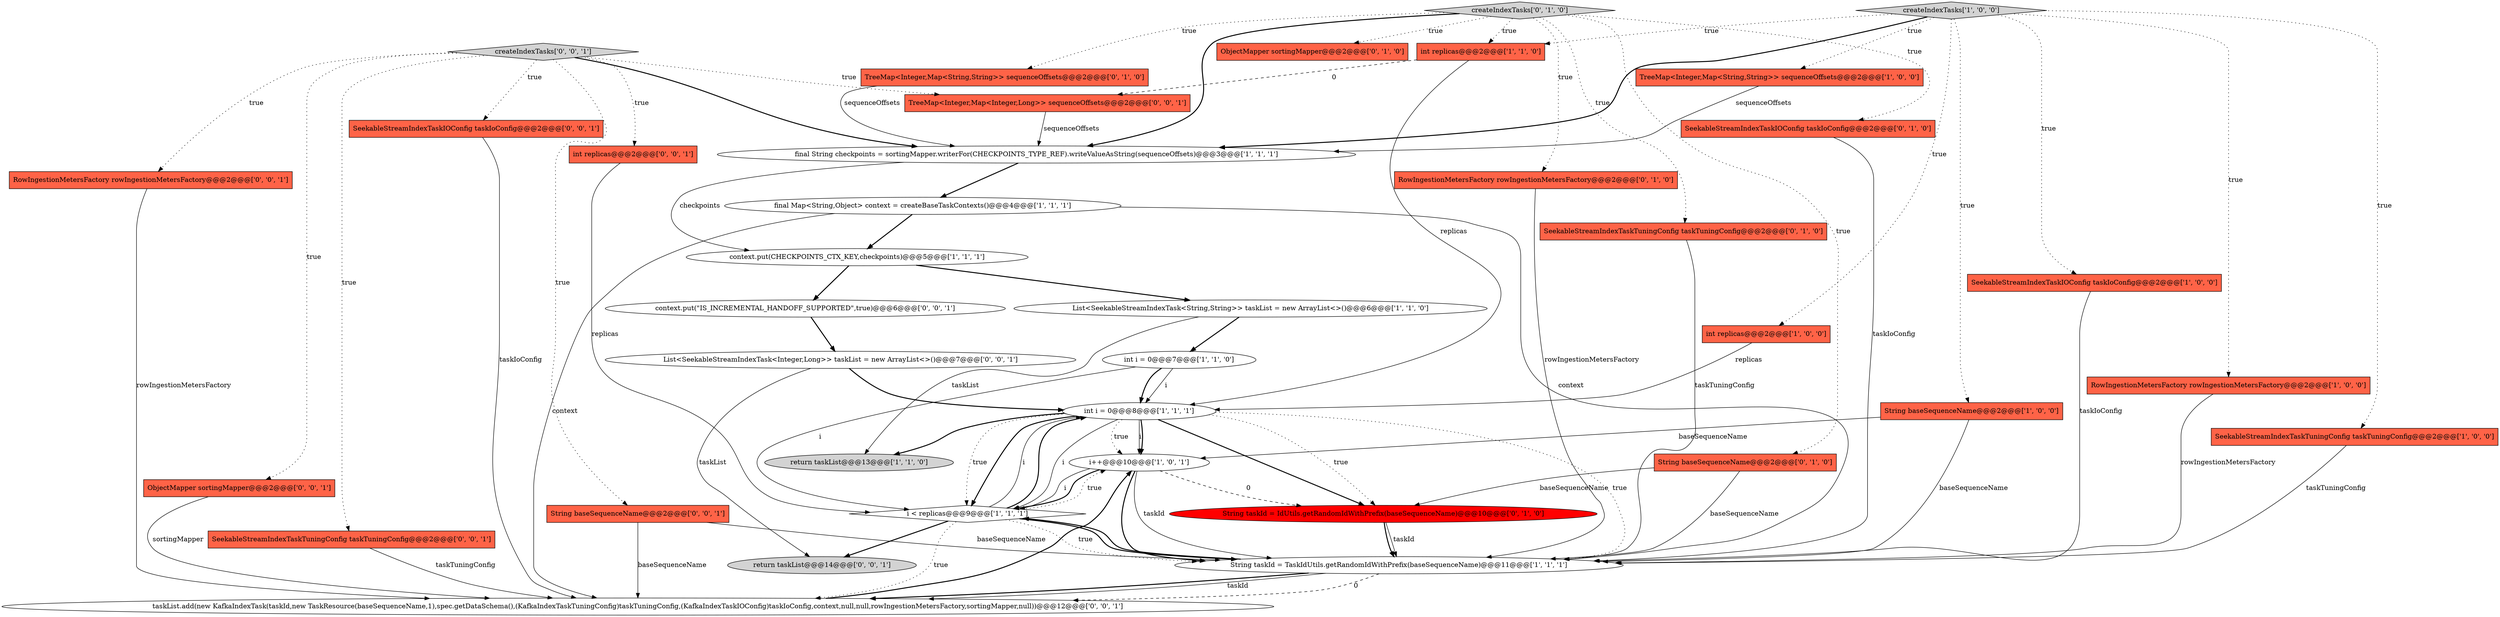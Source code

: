 digraph {
21 [style = filled, label = "TreeMap<Integer,Map<String,String>> sequenceOffsets@@@2@@@['0', '1', '0']", fillcolor = tomato, shape = box image = "AAA0AAABBB2BBB"];
11 [style = filled, label = "SeekableStreamIndexTaskIOConfig taskIoConfig@@@2@@@['1', '0', '0']", fillcolor = tomato, shape = box image = "AAA0AAABBB1BBB"];
9 [style = filled, label = "int replicas@@@2@@@['1', '0', '0']", fillcolor = tomato, shape = box image = "AAA0AAABBB1BBB"];
10 [style = filled, label = "i++@@@10@@@['1', '0', '1']", fillcolor = white, shape = ellipse image = "AAA0AAABBB1BBB"];
2 [style = filled, label = "int i = 0@@@8@@@['1', '1', '1']", fillcolor = white, shape = ellipse image = "AAA0AAABBB1BBB"];
37 [style = filled, label = "TreeMap<Integer,Map<Integer,Long>> sequenceOffsets@@@2@@@['0', '0', '1']", fillcolor = tomato, shape = box image = "AAA0AAABBB3BBB"];
17 [style = filled, label = "List<SeekableStreamIndexTask<String,String>> taskList = new ArrayList<>()@@@6@@@['1', '1', '0']", fillcolor = white, shape = ellipse image = "AAA0AAABBB1BBB"];
20 [style = filled, label = "SeekableStreamIndexTaskIOConfig taskIoConfig@@@2@@@['0', '1', '0']", fillcolor = tomato, shape = box image = "AAA0AAABBB2BBB"];
3 [style = filled, label = "return taskList@@@13@@@['1', '1', '0']", fillcolor = lightgray, shape = ellipse image = "AAA0AAABBB1BBB"];
15 [style = filled, label = "int i = 0@@@7@@@['1', '1', '0']", fillcolor = white, shape = ellipse image = "AAA0AAABBB1BBB"];
7 [style = filled, label = "i < replicas@@@9@@@['1', '1', '1']", fillcolor = white, shape = diamond image = "AAA0AAABBB1BBB"];
25 [style = filled, label = "createIndexTasks['0', '1', '0']", fillcolor = lightgray, shape = diamond image = "AAA0AAABBB2BBB"];
16 [style = filled, label = "String taskId = TaskIdUtils.getRandomIdWithPrefix(baseSequenceName)@@@11@@@['1', '1', '1']", fillcolor = white, shape = ellipse image = "AAA0AAABBB1BBB"];
12 [style = filled, label = "context.put(CHECKPOINTS_CTX_KEY,checkpoints)@@@5@@@['1', '1', '1']", fillcolor = white, shape = ellipse image = "AAA0AAABBB1BBB"];
28 [style = filled, label = "ObjectMapper sortingMapper@@@2@@@['0', '0', '1']", fillcolor = tomato, shape = box image = "AAA0AAABBB3BBB"];
31 [style = filled, label = "List<SeekableStreamIndexTask<Integer,Long>> taskList = new ArrayList<>()@@@7@@@['0', '0', '1']", fillcolor = white, shape = ellipse image = "AAA0AAABBB3BBB"];
5 [style = filled, label = "RowIngestionMetersFactory rowIngestionMetersFactory@@@2@@@['1', '0', '0']", fillcolor = tomato, shape = box image = "AAA0AAABBB1BBB"];
35 [style = filled, label = "context.put(\"IS_INCREMENTAL_HANDOFF_SUPPORTED\",true)@@@6@@@['0', '0', '1']", fillcolor = white, shape = ellipse image = "AAA0AAABBB3BBB"];
23 [style = filled, label = "String taskId = IdUtils.getRandomIdWithPrefix(baseSequenceName)@@@10@@@['0', '1', '0']", fillcolor = red, shape = ellipse image = "AAA1AAABBB2BBB"];
18 [style = filled, label = "String baseSequenceName@@@2@@@['0', '1', '0']", fillcolor = tomato, shape = box image = "AAA0AAABBB2BBB"];
8 [style = filled, label = "createIndexTasks['1', '0', '0']", fillcolor = lightgray, shape = diamond image = "AAA0AAABBB1BBB"];
29 [style = filled, label = "SeekableStreamIndexTaskTuningConfig taskTuningConfig@@@2@@@['0', '0', '1']", fillcolor = tomato, shape = box image = "AAA0AAABBB3BBB"];
32 [style = filled, label = "createIndexTasks['0', '0', '1']", fillcolor = lightgray, shape = diamond image = "AAA0AAABBB3BBB"];
27 [style = filled, label = "taskList.add(new KafkaIndexTask(taskId,new TaskResource(baseSequenceName,1),spec.getDataSchema(),(KafkaIndexTaskTuningConfig)taskTuningConfig,(KafkaIndexTaskIOConfig)taskIoConfig,context,null,null,rowIngestionMetersFactory,sortingMapper,null))@@@12@@@['0', '0', '1']", fillcolor = white, shape = ellipse image = "AAA0AAABBB3BBB"];
36 [style = filled, label = "return taskList@@@14@@@['0', '0', '1']", fillcolor = lightgray, shape = ellipse image = "AAA0AAABBB3BBB"];
6 [style = filled, label = "String baseSequenceName@@@2@@@['1', '0', '0']", fillcolor = tomato, shape = box image = "AAA0AAABBB1BBB"];
33 [style = filled, label = "SeekableStreamIndexTaskIOConfig taskIoConfig@@@2@@@['0', '0', '1']", fillcolor = tomato, shape = box image = "AAA0AAABBB3BBB"];
14 [style = filled, label = "final Map<String,Object> context = createBaseTaskContexts()@@@4@@@['1', '1', '1']", fillcolor = white, shape = ellipse image = "AAA0AAABBB1BBB"];
22 [style = filled, label = "RowIngestionMetersFactory rowIngestionMetersFactory@@@2@@@['0', '1', '0']", fillcolor = tomato, shape = box image = "AAA0AAABBB2BBB"];
19 [style = filled, label = "ObjectMapper sortingMapper@@@2@@@['0', '1', '0']", fillcolor = tomato, shape = box image = "AAA0AAABBB2BBB"];
26 [style = filled, label = "int replicas@@@2@@@['0', '0', '1']", fillcolor = tomato, shape = box image = "AAA0AAABBB3BBB"];
24 [style = filled, label = "SeekableStreamIndexTaskTuningConfig taskTuningConfig@@@2@@@['0', '1', '0']", fillcolor = tomato, shape = box image = "AAA0AAABBB2BBB"];
34 [style = filled, label = "String baseSequenceName@@@2@@@['0', '0', '1']", fillcolor = tomato, shape = box image = "AAA0AAABBB3BBB"];
13 [style = filled, label = "int replicas@@@2@@@['1', '1', '0']", fillcolor = tomato, shape = box image = "AAA0AAABBB1BBB"];
0 [style = filled, label = "final String checkpoints = sortingMapper.writerFor(CHECKPOINTS_TYPE_REF).writeValueAsString(sequenceOffsets)@@@3@@@['1', '1', '1']", fillcolor = white, shape = ellipse image = "AAA0AAABBB1BBB"];
1 [style = filled, label = "TreeMap<Integer,Map<String,String>> sequenceOffsets@@@2@@@['1', '0', '0']", fillcolor = tomato, shape = box image = "AAA0AAABBB1BBB"];
4 [style = filled, label = "SeekableStreamIndexTaskTuningConfig taskTuningConfig@@@2@@@['1', '0', '0']", fillcolor = tomato, shape = box image = "AAA0AAABBB1BBB"];
30 [style = filled, label = "RowIngestionMetersFactory rowIngestionMetersFactory@@@2@@@['0', '0', '1']", fillcolor = tomato, shape = box image = "AAA0AAABBB3BBB"];
32->28 [style = dotted, label="true"];
5->16 [style = solid, label="rowIngestionMetersFactory"];
16->27 [style = dashed, label="0"];
22->16 [style = solid, label="rowIngestionMetersFactory"];
32->0 [style = bold, label=""];
16->7 [style = bold, label=""];
2->23 [style = dotted, label="true"];
1->0 [style = solid, label="sequenceOffsets"];
8->4 [style = dotted, label="true"];
25->18 [style = dotted, label="true"];
8->0 [style = bold, label=""];
2->23 [style = bold, label=""];
0->14 [style = bold, label=""];
7->16 [style = bold, label=""];
32->30 [style = dotted, label="true"];
15->2 [style = solid, label="i"];
7->16 [style = dotted, label="true"];
7->27 [style = dotted, label="true"];
32->37 [style = dotted, label="true"];
0->12 [style = solid, label="checkpoints"];
10->7 [style = solid, label="i"];
25->19 [style = dotted, label="true"];
25->21 [style = dotted, label="true"];
2->10 [style = dotted, label="true"];
35->31 [style = bold, label=""];
7->10 [style = dotted, label="true"];
18->16 [style = solid, label="baseSequenceName"];
11->16 [style = solid, label="taskIoConfig"];
31->2 [style = bold, label=""];
12->35 [style = bold, label=""];
2->10 [style = solid, label="i"];
6->10 [style = solid, label="baseSequenceName"];
14->16 [style = solid, label="context"];
10->7 [style = bold, label=""];
26->7 [style = solid, label="replicas"];
30->27 [style = solid, label="rowIngestionMetersFactory"];
6->16 [style = solid, label="baseSequenceName"];
18->23 [style = solid, label="baseSequenceName"];
7->2 [style = bold, label=""];
25->20 [style = dotted, label="true"];
17->15 [style = bold, label=""];
15->7 [style = solid, label="i"];
25->0 [style = bold, label=""];
17->3 [style = solid, label="taskList"];
14->27 [style = solid, label="context"];
16->27 [style = bold, label=""];
32->34 [style = dotted, label="true"];
29->27 [style = solid, label="taskTuningConfig"];
7->2 [style = solid, label="i"];
13->2 [style = solid, label="replicas"];
2->3 [style = bold, label=""];
12->17 [style = bold, label=""];
25->24 [style = dotted, label="true"];
25->13 [style = dotted, label="true"];
2->10 [style = bold, label=""];
32->33 [style = dotted, label="true"];
37->0 [style = solid, label="sequenceOffsets"];
8->6 [style = dotted, label="true"];
10->16 [style = bold, label=""];
27->10 [style = bold, label=""];
8->11 [style = dotted, label="true"];
8->13 [style = dotted, label="true"];
32->29 [style = dotted, label="true"];
8->9 [style = dotted, label="true"];
24->16 [style = solid, label="taskTuningConfig"];
16->27 [style = solid, label="taskId"];
28->27 [style = solid, label="sortingMapper"];
10->23 [style = dashed, label="0"];
7->36 [style = bold, label=""];
2->16 [style = dotted, label="true"];
2->7 [style = solid, label="i"];
34->27 [style = solid, label="baseSequenceName"];
13->37 [style = dashed, label="0"];
15->2 [style = bold, label=""];
23->16 [style = bold, label=""];
23->16 [style = solid, label="taskId"];
21->0 [style = solid, label="sequenceOffsets"];
9->2 [style = solid, label="replicas"];
8->1 [style = dotted, label="true"];
34->16 [style = solid, label="baseSequenceName"];
8->5 [style = dotted, label="true"];
2->7 [style = dotted, label="true"];
14->12 [style = bold, label=""];
25->22 [style = dotted, label="true"];
33->27 [style = solid, label="taskIoConfig"];
32->26 [style = dotted, label="true"];
2->7 [style = bold, label=""];
10->16 [style = solid, label="taskId"];
4->16 [style = solid, label="taskTuningConfig"];
20->16 [style = solid, label="taskIoConfig"];
31->36 [style = solid, label="taskList"];
}
